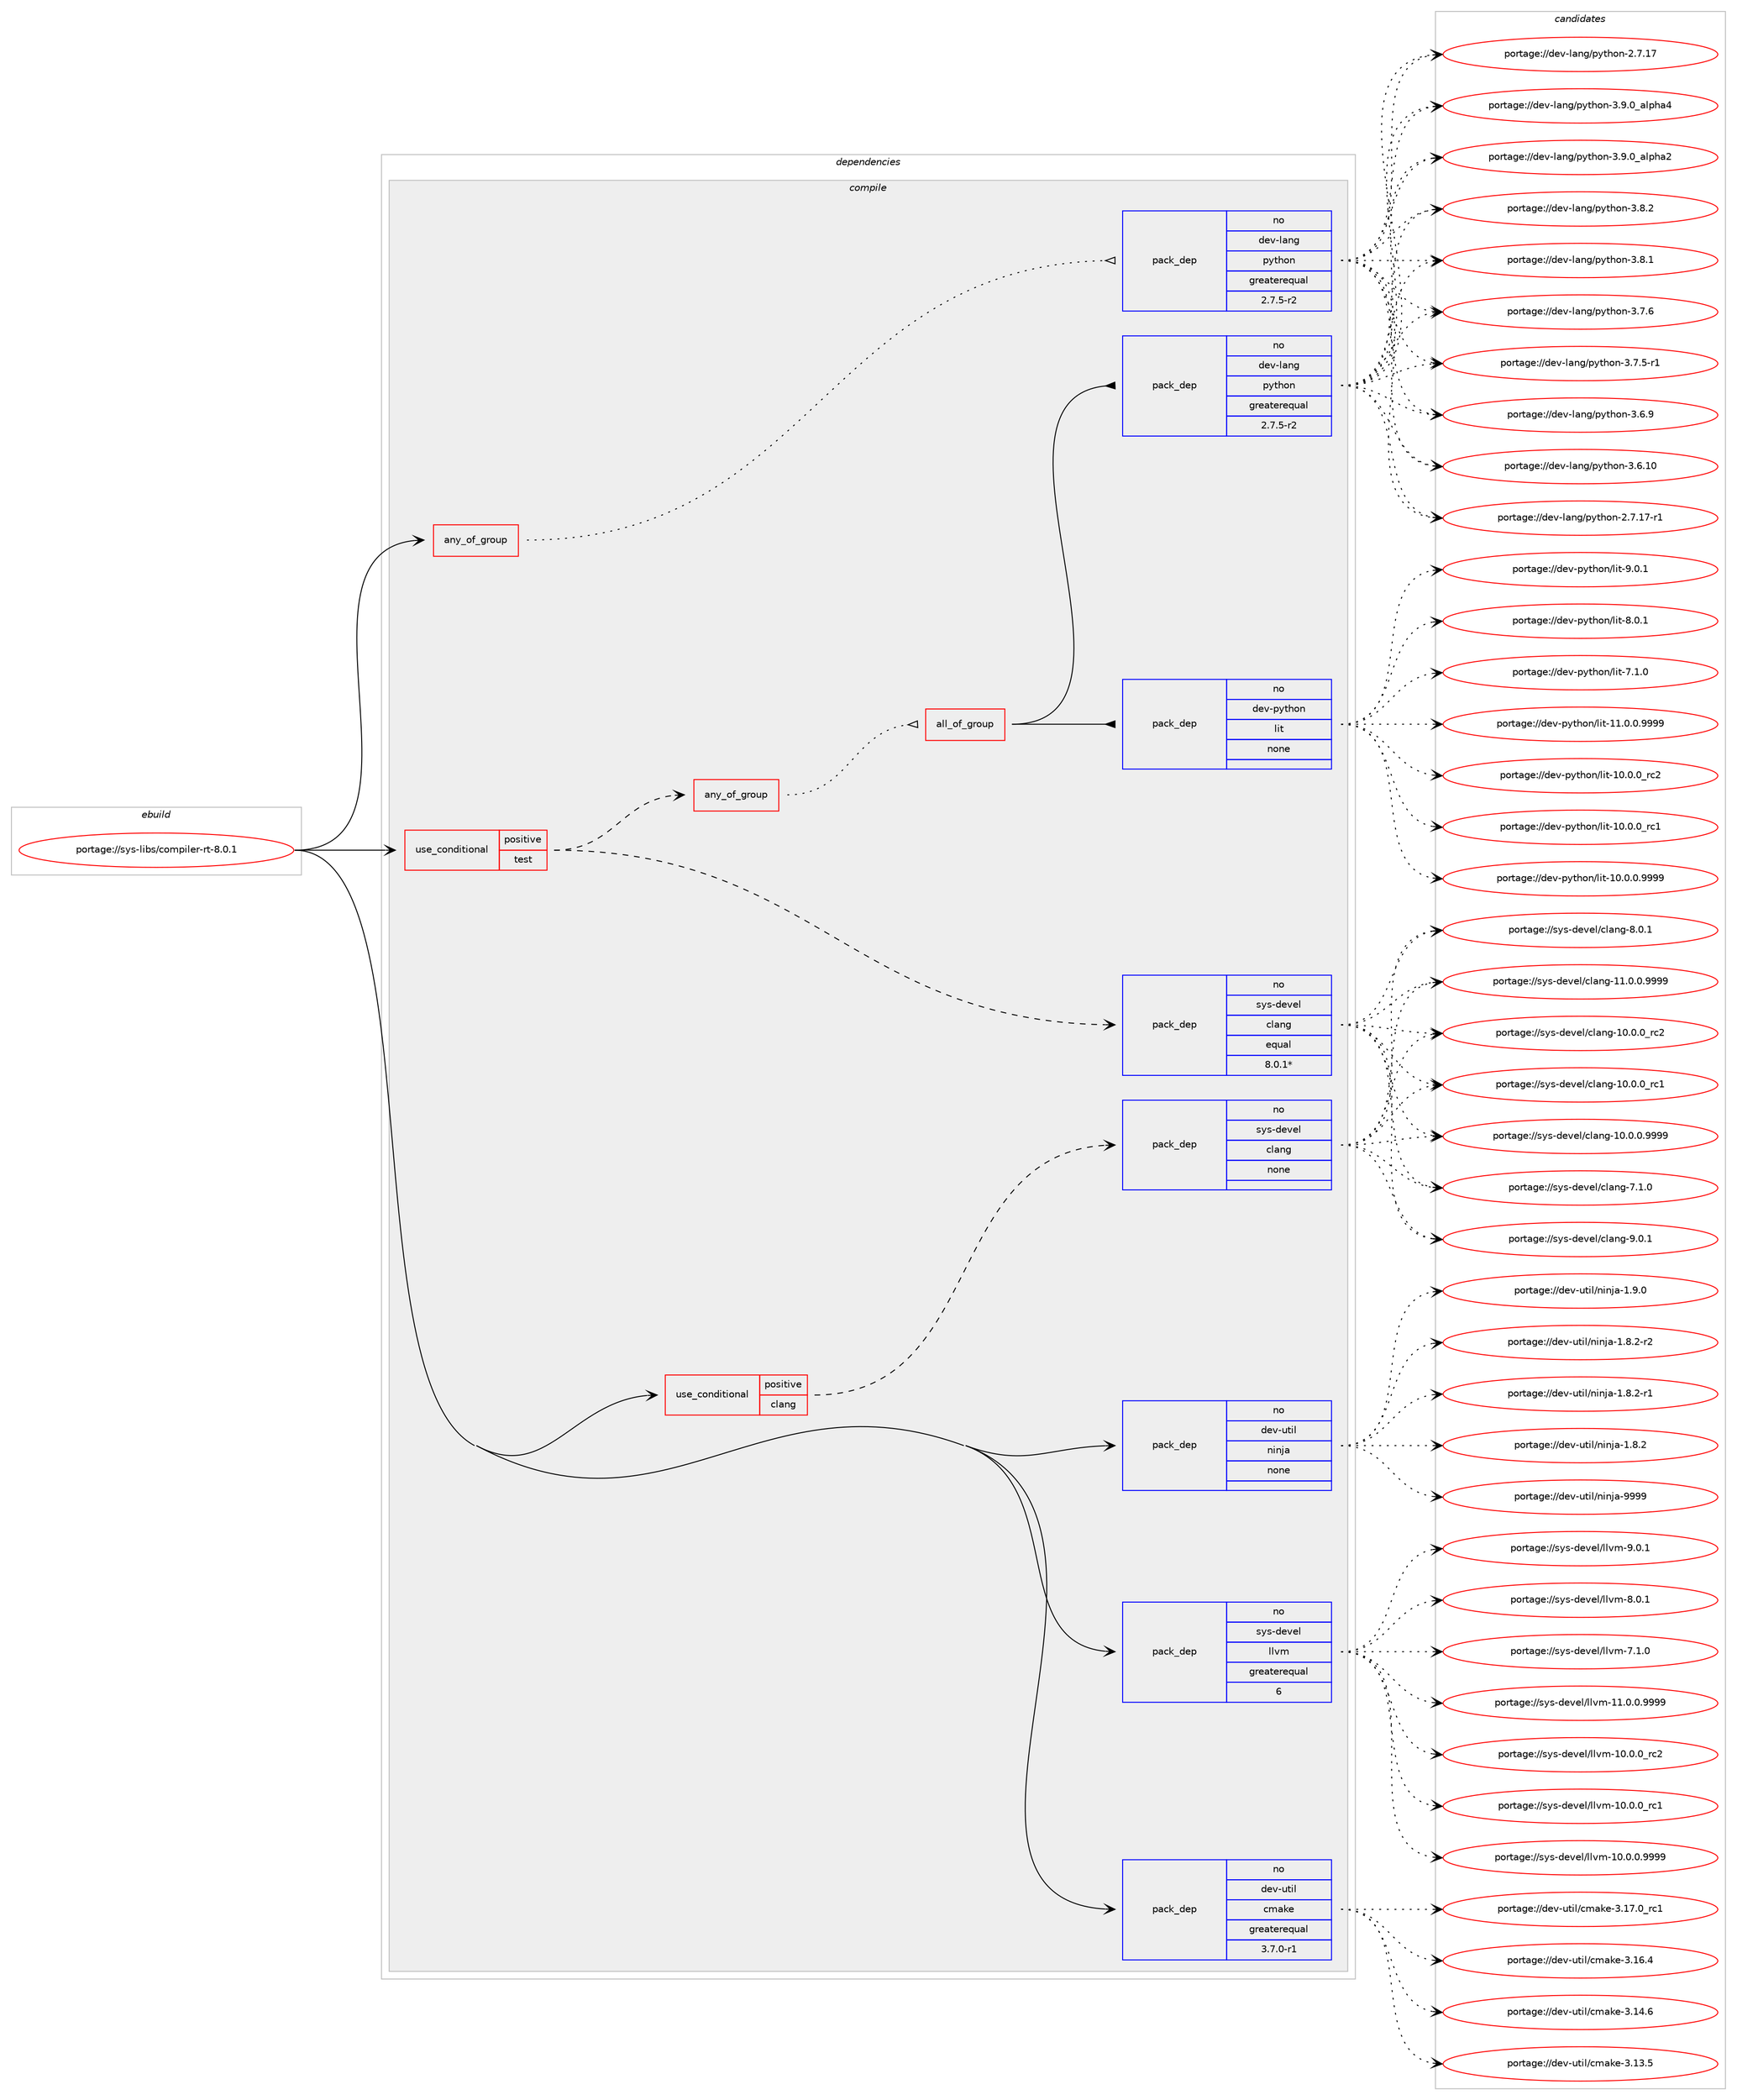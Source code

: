 digraph prolog {

# *************
# Graph options
# *************

newrank=true;
concentrate=true;
compound=true;
graph [rankdir=LR,fontname=Helvetica,fontsize=10,ranksep=1.5];#, ranksep=2.5, nodesep=0.2];
edge  [arrowhead=vee];
node  [fontname=Helvetica,fontsize=10];

# **********
# The ebuild
# **********

subgraph cluster_leftcol {
color=gray;
rank=same;
label=<<i>ebuild</i>>;
id [label="portage://sys-libs/compiler-rt-8.0.1", color=red, width=4, href="../sys-libs/compiler-rt-8.0.1.svg"];
}

# ****************
# The dependencies
# ****************

subgraph cluster_midcol {
color=gray;
label=<<i>dependencies</i>>;
subgraph cluster_compile {
fillcolor="#eeeeee";
style=filled;
label=<<i>compile</i>>;
subgraph any707 {
dependency28002 [label=<<TABLE BORDER="0" CELLBORDER="1" CELLSPACING="0" CELLPADDING="4"><TR><TD CELLPADDING="10">any_of_group</TD></TR></TABLE>>, shape=none, color=red];subgraph pack22244 {
dependency28003 [label=<<TABLE BORDER="0" CELLBORDER="1" CELLSPACING="0" CELLPADDING="4" WIDTH="220"><TR><TD ROWSPAN="6" CELLPADDING="30">pack_dep</TD></TR><TR><TD WIDTH="110">no</TD></TR><TR><TD>dev-lang</TD></TR><TR><TD>python</TD></TR><TR><TD>greaterequal</TD></TR><TR><TD>2.7.5-r2</TD></TR></TABLE>>, shape=none, color=blue];
}
dependency28002:e -> dependency28003:w [weight=20,style="dotted",arrowhead="oinv"];
}
id:e -> dependency28002:w [weight=20,style="solid",arrowhead="vee"];
subgraph cond5026 {
dependency28004 [label=<<TABLE BORDER="0" CELLBORDER="1" CELLSPACING="0" CELLPADDING="4"><TR><TD ROWSPAN="3" CELLPADDING="10">use_conditional</TD></TR><TR><TD>positive</TD></TR><TR><TD>clang</TD></TR></TABLE>>, shape=none, color=red];
subgraph pack22245 {
dependency28005 [label=<<TABLE BORDER="0" CELLBORDER="1" CELLSPACING="0" CELLPADDING="4" WIDTH="220"><TR><TD ROWSPAN="6" CELLPADDING="30">pack_dep</TD></TR><TR><TD WIDTH="110">no</TD></TR><TR><TD>sys-devel</TD></TR><TR><TD>clang</TD></TR><TR><TD>none</TD></TR><TR><TD></TD></TR></TABLE>>, shape=none, color=blue];
}
dependency28004:e -> dependency28005:w [weight=20,style="dashed",arrowhead="vee"];
}
id:e -> dependency28004:w [weight=20,style="solid",arrowhead="vee"];
subgraph cond5027 {
dependency28006 [label=<<TABLE BORDER="0" CELLBORDER="1" CELLSPACING="0" CELLPADDING="4"><TR><TD ROWSPAN="3" CELLPADDING="10">use_conditional</TD></TR><TR><TD>positive</TD></TR><TR><TD>test</TD></TR></TABLE>>, shape=none, color=red];
subgraph any708 {
dependency28007 [label=<<TABLE BORDER="0" CELLBORDER="1" CELLSPACING="0" CELLPADDING="4"><TR><TD CELLPADDING="10">any_of_group</TD></TR></TABLE>>, shape=none, color=red];subgraph all28 {
dependency28008 [label=<<TABLE BORDER="0" CELLBORDER="1" CELLSPACING="0" CELLPADDING="4"><TR><TD CELLPADDING="10">all_of_group</TD></TR></TABLE>>, shape=none, color=red];subgraph pack22246 {
dependency28009 [label=<<TABLE BORDER="0" CELLBORDER="1" CELLSPACING="0" CELLPADDING="4" WIDTH="220"><TR><TD ROWSPAN="6" CELLPADDING="30">pack_dep</TD></TR><TR><TD WIDTH="110">no</TD></TR><TR><TD>dev-lang</TD></TR><TR><TD>python</TD></TR><TR><TD>greaterequal</TD></TR><TR><TD>2.7.5-r2</TD></TR></TABLE>>, shape=none, color=blue];
}
dependency28008:e -> dependency28009:w [weight=20,style="solid",arrowhead="inv"];
subgraph pack22247 {
dependency28010 [label=<<TABLE BORDER="0" CELLBORDER="1" CELLSPACING="0" CELLPADDING="4" WIDTH="220"><TR><TD ROWSPAN="6" CELLPADDING="30">pack_dep</TD></TR><TR><TD WIDTH="110">no</TD></TR><TR><TD>dev-python</TD></TR><TR><TD>lit</TD></TR><TR><TD>none</TD></TR><TR><TD></TD></TR></TABLE>>, shape=none, color=blue];
}
dependency28008:e -> dependency28010:w [weight=20,style="solid",arrowhead="inv"];
}
dependency28007:e -> dependency28008:w [weight=20,style="dotted",arrowhead="oinv"];
}
dependency28006:e -> dependency28007:w [weight=20,style="dashed",arrowhead="vee"];
subgraph pack22248 {
dependency28011 [label=<<TABLE BORDER="0" CELLBORDER="1" CELLSPACING="0" CELLPADDING="4" WIDTH="220"><TR><TD ROWSPAN="6" CELLPADDING="30">pack_dep</TD></TR><TR><TD WIDTH="110">no</TD></TR><TR><TD>sys-devel</TD></TR><TR><TD>clang</TD></TR><TR><TD>equal</TD></TR><TR><TD>8.0.1*</TD></TR></TABLE>>, shape=none, color=blue];
}
dependency28006:e -> dependency28011:w [weight=20,style="dashed",arrowhead="vee"];
}
id:e -> dependency28006:w [weight=20,style="solid",arrowhead="vee"];
subgraph pack22249 {
dependency28012 [label=<<TABLE BORDER="0" CELLBORDER="1" CELLSPACING="0" CELLPADDING="4" WIDTH="220"><TR><TD ROWSPAN="6" CELLPADDING="30">pack_dep</TD></TR><TR><TD WIDTH="110">no</TD></TR><TR><TD>dev-util</TD></TR><TR><TD>cmake</TD></TR><TR><TD>greaterequal</TD></TR><TR><TD>3.7.0-r1</TD></TR></TABLE>>, shape=none, color=blue];
}
id:e -> dependency28012:w [weight=20,style="solid",arrowhead="vee"];
subgraph pack22250 {
dependency28013 [label=<<TABLE BORDER="0" CELLBORDER="1" CELLSPACING="0" CELLPADDING="4" WIDTH="220"><TR><TD ROWSPAN="6" CELLPADDING="30">pack_dep</TD></TR><TR><TD WIDTH="110">no</TD></TR><TR><TD>dev-util</TD></TR><TR><TD>ninja</TD></TR><TR><TD>none</TD></TR><TR><TD></TD></TR></TABLE>>, shape=none, color=blue];
}
id:e -> dependency28013:w [weight=20,style="solid",arrowhead="vee"];
subgraph pack22251 {
dependency28014 [label=<<TABLE BORDER="0" CELLBORDER="1" CELLSPACING="0" CELLPADDING="4" WIDTH="220"><TR><TD ROWSPAN="6" CELLPADDING="30">pack_dep</TD></TR><TR><TD WIDTH="110">no</TD></TR><TR><TD>sys-devel</TD></TR><TR><TD>llvm</TD></TR><TR><TD>greaterequal</TD></TR><TR><TD>6</TD></TR></TABLE>>, shape=none, color=blue];
}
id:e -> dependency28014:w [weight=20,style="solid",arrowhead="vee"];
}
subgraph cluster_compileandrun {
fillcolor="#eeeeee";
style=filled;
label=<<i>compile and run</i>>;
}
subgraph cluster_run {
fillcolor="#eeeeee";
style=filled;
label=<<i>run</i>>;
}
}

# **************
# The candidates
# **************

subgraph cluster_choices {
rank=same;
color=gray;
label=<<i>candidates</i>>;

subgraph choice22244 {
color=black;
nodesep=1;
choice10010111845108971101034711212111610411111045514657464895971081121049752 [label="portage://dev-lang/python-3.9.0_alpha4", color=red, width=4,href="../dev-lang/python-3.9.0_alpha4.svg"];
choice10010111845108971101034711212111610411111045514657464895971081121049750 [label="portage://dev-lang/python-3.9.0_alpha2", color=red, width=4,href="../dev-lang/python-3.9.0_alpha2.svg"];
choice100101118451089711010347112121116104111110455146564650 [label="portage://dev-lang/python-3.8.2", color=red, width=4,href="../dev-lang/python-3.8.2.svg"];
choice100101118451089711010347112121116104111110455146564649 [label="portage://dev-lang/python-3.8.1", color=red, width=4,href="../dev-lang/python-3.8.1.svg"];
choice100101118451089711010347112121116104111110455146554654 [label="portage://dev-lang/python-3.7.6", color=red, width=4,href="../dev-lang/python-3.7.6.svg"];
choice1001011184510897110103471121211161041111104551465546534511449 [label="portage://dev-lang/python-3.7.5-r1", color=red, width=4,href="../dev-lang/python-3.7.5-r1.svg"];
choice100101118451089711010347112121116104111110455146544657 [label="portage://dev-lang/python-3.6.9", color=red, width=4,href="../dev-lang/python-3.6.9.svg"];
choice10010111845108971101034711212111610411111045514654464948 [label="portage://dev-lang/python-3.6.10", color=red, width=4,href="../dev-lang/python-3.6.10.svg"];
choice100101118451089711010347112121116104111110455046554649554511449 [label="portage://dev-lang/python-2.7.17-r1", color=red, width=4,href="../dev-lang/python-2.7.17-r1.svg"];
choice10010111845108971101034711212111610411111045504655464955 [label="portage://dev-lang/python-2.7.17", color=red, width=4,href="../dev-lang/python-2.7.17.svg"];
dependency28003:e -> choice10010111845108971101034711212111610411111045514657464895971081121049752:w [style=dotted,weight="100"];
dependency28003:e -> choice10010111845108971101034711212111610411111045514657464895971081121049750:w [style=dotted,weight="100"];
dependency28003:e -> choice100101118451089711010347112121116104111110455146564650:w [style=dotted,weight="100"];
dependency28003:e -> choice100101118451089711010347112121116104111110455146564649:w [style=dotted,weight="100"];
dependency28003:e -> choice100101118451089711010347112121116104111110455146554654:w [style=dotted,weight="100"];
dependency28003:e -> choice1001011184510897110103471121211161041111104551465546534511449:w [style=dotted,weight="100"];
dependency28003:e -> choice100101118451089711010347112121116104111110455146544657:w [style=dotted,weight="100"];
dependency28003:e -> choice10010111845108971101034711212111610411111045514654464948:w [style=dotted,weight="100"];
dependency28003:e -> choice100101118451089711010347112121116104111110455046554649554511449:w [style=dotted,weight="100"];
dependency28003:e -> choice10010111845108971101034711212111610411111045504655464955:w [style=dotted,weight="100"];
}
subgraph choice22245 {
color=black;
nodesep=1;
choice11512111545100101118101108479910897110103455746484649 [label="portage://sys-devel/clang-9.0.1", color=red, width=4,href="../sys-devel/clang-9.0.1.svg"];
choice11512111545100101118101108479910897110103455646484649 [label="portage://sys-devel/clang-8.0.1", color=red, width=4,href="../sys-devel/clang-8.0.1.svg"];
choice11512111545100101118101108479910897110103455546494648 [label="portage://sys-devel/clang-7.1.0", color=red, width=4,href="../sys-devel/clang-7.1.0.svg"];
choice11512111545100101118101108479910897110103454949464846484657575757 [label="portage://sys-devel/clang-11.0.0.9999", color=red, width=4,href="../sys-devel/clang-11.0.0.9999.svg"];
choice1151211154510010111810110847991089711010345494846484648951149950 [label="portage://sys-devel/clang-10.0.0_rc2", color=red, width=4,href="../sys-devel/clang-10.0.0_rc2.svg"];
choice1151211154510010111810110847991089711010345494846484648951149949 [label="portage://sys-devel/clang-10.0.0_rc1", color=red, width=4,href="../sys-devel/clang-10.0.0_rc1.svg"];
choice11512111545100101118101108479910897110103454948464846484657575757 [label="portage://sys-devel/clang-10.0.0.9999", color=red, width=4,href="../sys-devel/clang-10.0.0.9999.svg"];
dependency28005:e -> choice11512111545100101118101108479910897110103455746484649:w [style=dotted,weight="100"];
dependency28005:e -> choice11512111545100101118101108479910897110103455646484649:w [style=dotted,weight="100"];
dependency28005:e -> choice11512111545100101118101108479910897110103455546494648:w [style=dotted,weight="100"];
dependency28005:e -> choice11512111545100101118101108479910897110103454949464846484657575757:w [style=dotted,weight="100"];
dependency28005:e -> choice1151211154510010111810110847991089711010345494846484648951149950:w [style=dotted,weight="100"];
dependency28005:e -> choice1151211154510010111810110847991089711010345494846484648951149949:w [style=dotted,weight="100"];
dependency28005:e -> choice11512111545100101118101108479910897110103454948464846484657575757:w [style=dotted,weight="100"];
}
subgraph choice22246 {
color=black;
nodesep=1;
choice10010111845108971101034711212111610411111045514657464895971081121049752 [label="portage://dev-lang/python-3.9.0_alpha4", color=red, width=4,href="../dev-lang/python-3.9.0_alpha4.svg"];
choice10010111845108971101034711212111610411111045514657464895971081121049750 [label="portage://dev-lang/python-3.9.0_alpha2", color=red, width=4,href="../dev-lang/python-3.9.0_alpha2.svg"];
choice100101118451089711010347112121116104111110455146564650 [label="portage://dev-lang/python-3.8.2", color=red, width=4,href="../dev-lang/python-3.8.2.svg"];
choice100101118451089711010347112121116104111110455146564649 [label="portage://dev-lang/python-3.8.1", color=red, width=4,href="../dev-lang/python-3.8.1.svg"];
choice100101118451089711010347112121116104111110455146554654 [label="portage://dev-lang/python-3.7.6", color=red, width=4,href="../dev-lang/python-3.7.6.svg"];
choice1001011184510897110103471121211161041111104551465546534511449 [label="portage://dev-lang/python-3.7.5-r1", color=red, width=4,href="../dev-lang/python-3.7.5-r1.svg"];
choice100101118451089711010347112121116104111110455146544657 [label="portage://dev-lang/python-3.6.9", color=red, width=4,href="../dev-lang/python-3.6.9.svg"];
choice10010111845108971101034711212111610411111045514654464948 [label="portage://dev-lang/python-3.6.10", color=red, width=4,href="../dev-lang/python-3.6.10.svg"];
choice100101118451089711010347112121116104111110455046554649554511449 [label="portage://dev-lang/python-2.7.17-r1", color=red, width=4,href="../dev-lang/python-2.7.17-r1.svg"];
choice10010111845108971101034711212111610411111045504655464955 [label="portage://dev-lang/python-2.7.17", color=red, width=4,href="../dev-lang/python-2.7.17.svg"];
dependency28009:e -> choice10010111845108971101034711212111610411111045514657464895971081121049752:w [style=dotted,weight="100"];
dependency28009:e -> choice10010111845108971101034711212111610411111045514657464895971081121049750:w [style=dotted,weight="100"];
dependency28009:e -> choice100101118451089711010347112121116104111110455146564650:w [style=dotted,weight="100"];
dependency28009:e -> choice100101118451089711010347112121116104111110455146564649:w [style=dotted,weight="100"];
dependency28009:e -> choice100101118451089711010347112121116104111110455146554654:w [style=dotted,weight="100"];
dependency28009:e -> choice1001011184510897110103471121211161041111104551465546534511449:w [style=dotted,weight="100"];
dependency28009:e -> choice100101118451089711010347112121116104111110455146544657:w [style=dotted,weight="100"];
dependency28009:e -> choice10010111845108971101034711212111610411111045514654464948:w [style=dotted,weight="100"];
dependency28009:e -> choice100101118451089711010347112121116104111110455046554649554511449:w [style=dotted,weight="100"];
dependency28009:e -> choice10010111845108971101034711212111610411111045504655464955:w [style=dotted,weight="100"];
}
subgraph choice22247 {
color=black;
nodesep=1;
choice1001011184511212111610411111047108105116455746484649 [label="portage://dev-python/lit-9.0.1", color=red, width=4,href="../dev-python/lit-9.0.1.svg"];
choice1001011184511212111610411111047108105116455646484649 [label="portage://dev-python/lit-8.0.1", color=red, width=4,href="../dev-python/lit-8.0.1.svg"];
choice1001011184511212111610411111047108105116455546494648 [label="portage://dev-python/lit-7.1.0", color=red, width=4,href="../dev-python/lit-7.1.0.svg"];
choice1001011184511212111610411111047108105116454949464846484657575757 [label="portage://dev-python/lit-11.0.0.9999", color=red, width=4,href="../dev-python/lit-11.0.0.9999.svg"];
choice100101118451121211161041111104710810511645494846484648951149950 [label="portage://dev-python/lit-10.0.0_rc2", color=red, width=4,href="../dev-python/lit-10.0.0_rc2.svg"];
choice100101118451121211161041111104710810511645494846484648951149949 [label="portage://dev-python/lit-10.0.0_rc1", color=red, width=4,href="../dev-python/lit-10.0.0_rc1.svg"];
choice1001011184511212111610411111047108105116454948464846484657575757 [label="portage://dev-python/lit-10.0.0.9999", color=red, width=4,href="../dev-python/lit-10.0.0.9999.svg"];
dependency28010:e -> choice1001011184511212111610411111047108105116455746484649:w [style=dotted,weight="100"];
dependency28010:e -> choice1001011184511212111610411111047108105116455646484649:w [style=dotted,weight="100"];
dependency28010:e -> choice1001011184511212111610411111047108105116455546494648:w [style=dotted,weight="100"];
dependency28010:e -> choice1001011184511212111610411111047108105116454949464846484657575757:w [style=dotted,weight="100"];
dependency28010:e -> choice100101118451121211161041111104710810511645494846484648951149950:w [style=dotted,weight="100"];
dependency28010:e -> choice100101118451121211161041111104710810511645494846484648951149949:w [style=dotted,weight="100"];
dependency28010:e -> choice1001011184511212111610411111047108105116454948464846484657575757:w [style=dotted,weight="100"];
}
subgraph choice22248 {
color=black;
nodesep=1;
choice11512111545100101118101108479910897110103455746484649 [label="portage://sys-devel/clang-9.0.1", color=red, width=4,href="../sys-devel/clang-9.0.1.svg"];
choice11512111545100101118101108479910897110103455646484649 [label="portage://sys-devel/clang-8.0.1", color=red, width=4,href="../sys-devel/clang-8.0.1.svg"];
choice11512111545100101118101108479910897110103455546494648 [label="portage://sys-devel/clang-7.1.0", color=red, width=4,href="../sys-devel/clang-7.1.0.svg"];
choice11512111545100101118101108479910897110103454949464846484657575757 [label="portage://sys-devel/clang-11.0.0.9999", color=red, width=4,href="../sys-devel/clang-11.0.0.9999.svg"];
choice1151211154510010111810110847991089711010345494846484648951149950 [label="portage://sys-devel/clang-10.0.0_rc2", color=red, width=4,href="../sys-devel/clang-10.0.0_rc2.svg"];
choice1151211154510010111810110847991089711010345494846484648951149949 [label="portage://sys-devel/clang-10.0.0_rc1", color=red, width=4,href="../sys-devel/clang-10.0.0_rc1.svg"];
choice11512111545100101118101108479910897110103454948464846484657575757 [label="portage://sys-devel/clang-10.0.0.9999", color=red, width=4,href="../sys-devel/clang-10.0.0.9999.svg"];
dependency28011:e -> choice11512111545100101118101108479910897110103455746484649:w [style=dotted,weight="100"];
dependency28011:e -> choice11512111545100101118101108479910897110103455646484649:w [style=dotted,weight="100"];
dependency28011:e -> choice11512111545100101118101108479910897110103455546494648:w [style=dotted,weight="100"];
dependency28011:e -> choice11512111545100101118101108479910897110103454949464846484657575757:w [style=dotted,weight="100"];
dependency28011:e -> choice1151211154510010111810110847991089711010345494846484648951149950:w [style=dotted,weight="100"];
dependency28011:e -> choice1151211154510010111810110847991089711010345494846484648951149949:w [style=dotted,weight="100"];
dependency28011:e -> choice11512111545100101118101108479910897110103454948464846484657575757:w [style=dotted,weight="100"];
}
subgraph choice22249 {
color=black;
nodesep=1;
choice1001011184511711610510847991099710710145514649554648951149949 [label="portage://dev-util/cmake-3.17.0_rc1", color=red, width=4,href="../dev-util/cmake-3.17.0_rc1.svg"];
choice1001011184511711610510847991099710710145514649544652 [label="portage://dev-util/cmake-3.16.4", color=red, width=4,href="../dev-util/cmake-3.16.4.svg"];
choice1001011184511711610510847991099710710145514649524654 [label="portage://dev-util/cmake-3.14.6", color=red, width=4,href="../dev-util/cmake-3.14.6.svg"];
choice1001011184511711610510847991099710710145514649514653 [label="portage://dev-util/cmake-3.13.5", color=red, width=4,href="../dev-util/cmake-3.13.5.svg"];
dependency28012:e -> choice1001011184511711610510847991099710710145514649554648951149949:w [style=dotted,weight="100"];
dependency28012:e -> choice1001011184511711610510847991099710710145514649544652:w [style=dotted,weight="100"];
dependency28012:e -> choice1001011184511711610510847991099710710145514649524654:w [style=dotted,weight="100"];
dependency28012:e -> choice1001011184511711610510847991099710710145514649514653:w [style=dotted,weight="100"];
}
subgraph choice22250 {
color=black;
nodesep=1;
choice1001011184511711610510847110105110106974557575757 [label="portage://dev-util/ninja-9999", color=red, width=4,href="../dev-util/ninja-9999.svg"];
choice100101118451171161051084711010511010697454946574648 [label="portage://dev-util/ninja-1.9.0", color=red, width=4,href="../dev-util/ninja-1.9.0.svg"];
choice1001011184511711610510847110105110106974549465646504511450 [label="portage://dev-util/ninja-1.8.2-r2", color=red, width=4,href="../dev-util/ninja-1.8.2-r2.svg"];
choice1001011184511711610510847110105110106974549465646504511449 [label="portage://dev-util/ninja-1.8.2-r1", color=red, width=4,href="../dev-util/ninja-1.8.2-r1.svg"];
choice100101118451171161051084711010511010697454946564650 [label="portage://dev-util/ninja-1.8.2", color=red, width=4,href="../dev-util/ninja-1.8.2.svg"];
dependency28013:e -> choice1001011184511711610510847110105110106974557575757:w [style=dotted,weight="100"];
dependency28013:e -> choice100101118451171161051084711010511010697454946574648:w [style=dotted,weight="100"];
dependency28013:e -> choice1001011184511711610510847110105110106974549465646504511450:w [style=dotted,weight="100"];
dependency28013:e -> choice1001011184511711610510847110105110106974549465646504511449:w [style=dotted,weight="100"];
dependency28013:e -> choice100101118451171161051084711010511010697454946564650:w [style=dotted,weight="100"];
}
subgraph choice22251 {
color=black;
nodesep=1;
choice1151211154510010111810110847108108118109455746484649 [label="portage://sys-devel/llvm-9.0.1", color=red, width=4,href="../sys-devel/llvm-9.0.1.svg"];
choice1151211154510010111810110847108108118109455646484649 [label="portage://sys-devel/llvm-8.0.1", color=red, width=4,href="../sys-devel/llvm-8.0.1.svg"];
choice1151211154510010111810110847108108118109455546494648 [label="portage://sys-devel/llvm-7.1.0", color=red, width=4,href="../sys-devel/llvm-7.1.0.svg"];
choice1151211154510010111810110847108108118109454949464846484657575757 [label="portage://sys-devel/llvm-11.0.0.9999", color=red, width=4,href="../sys-devel/llvm-11.0.0.9999.svg"];
choice115121115451001011181011084710810811810945494846484648951149950 [label="portage://sys-devel/llvm-10.0.0_rc2", color=red, width=4,href="../sys-devel/llvm-10.0.0_rc2.svg"];
choice115121115451001011181011084710810811810945494846484648951149949 [label="portage://sys-devel/llvm-10.0.0_rc1", color=red, width=4,href="../sys-devel/llvm-10.0.0_rc1.svg"];
choice1151211154510010111810110847108108118109454948464846484657575757 [label="portage://sys-devel/llvm-10.0.0.9999", color=red, width=4,href="../sys-devel/llvm-10.0.0.9999.svg"];
dependency28014:e -> choice1151211154510010111810110847108108118109455746484649:w [style=dotted,weight="100"];
dependency28014:e -> choice1151211154510010111810110847108108118109455646484649:w [style=dotted,weight="100"];
dependency28014:e -> choice1151211154510010111810110847108108118109455546494648:w [style=dotted,weight="100"];
dependency28014:e -> choice1151211154510010111810110847108108118109454949464846484657575757:w [style=dotted,weight="100"];
dependency28014:e -> choice115121115451001011181011084710810811810945494846484648951149950:w [style=dotted,weight="100"];
dependency28014:e -> choice115121115451001011181011084710810811810945494846484648951149949:w [style=dotted,weight="100"];
dependency28014:e -> choice1151211154510010111810110847108108118109454948464846484657575757:w [style=dotted,weight="100"];
}
}

}
